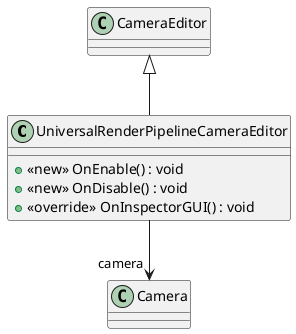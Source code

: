 @startuml
class UniversalRenderPipelineCameraEditor {
    + <<new>> OnEnable() : void
    + <<new>> OnDisable() : void
    + <<override>> OnInspectorGUI() : void
}
CameraEditor <|-- UniversalRenderPipelineCameraEditor
UniversalRenderPipelineCameraEditor --> "camera" Camera
@enduml
